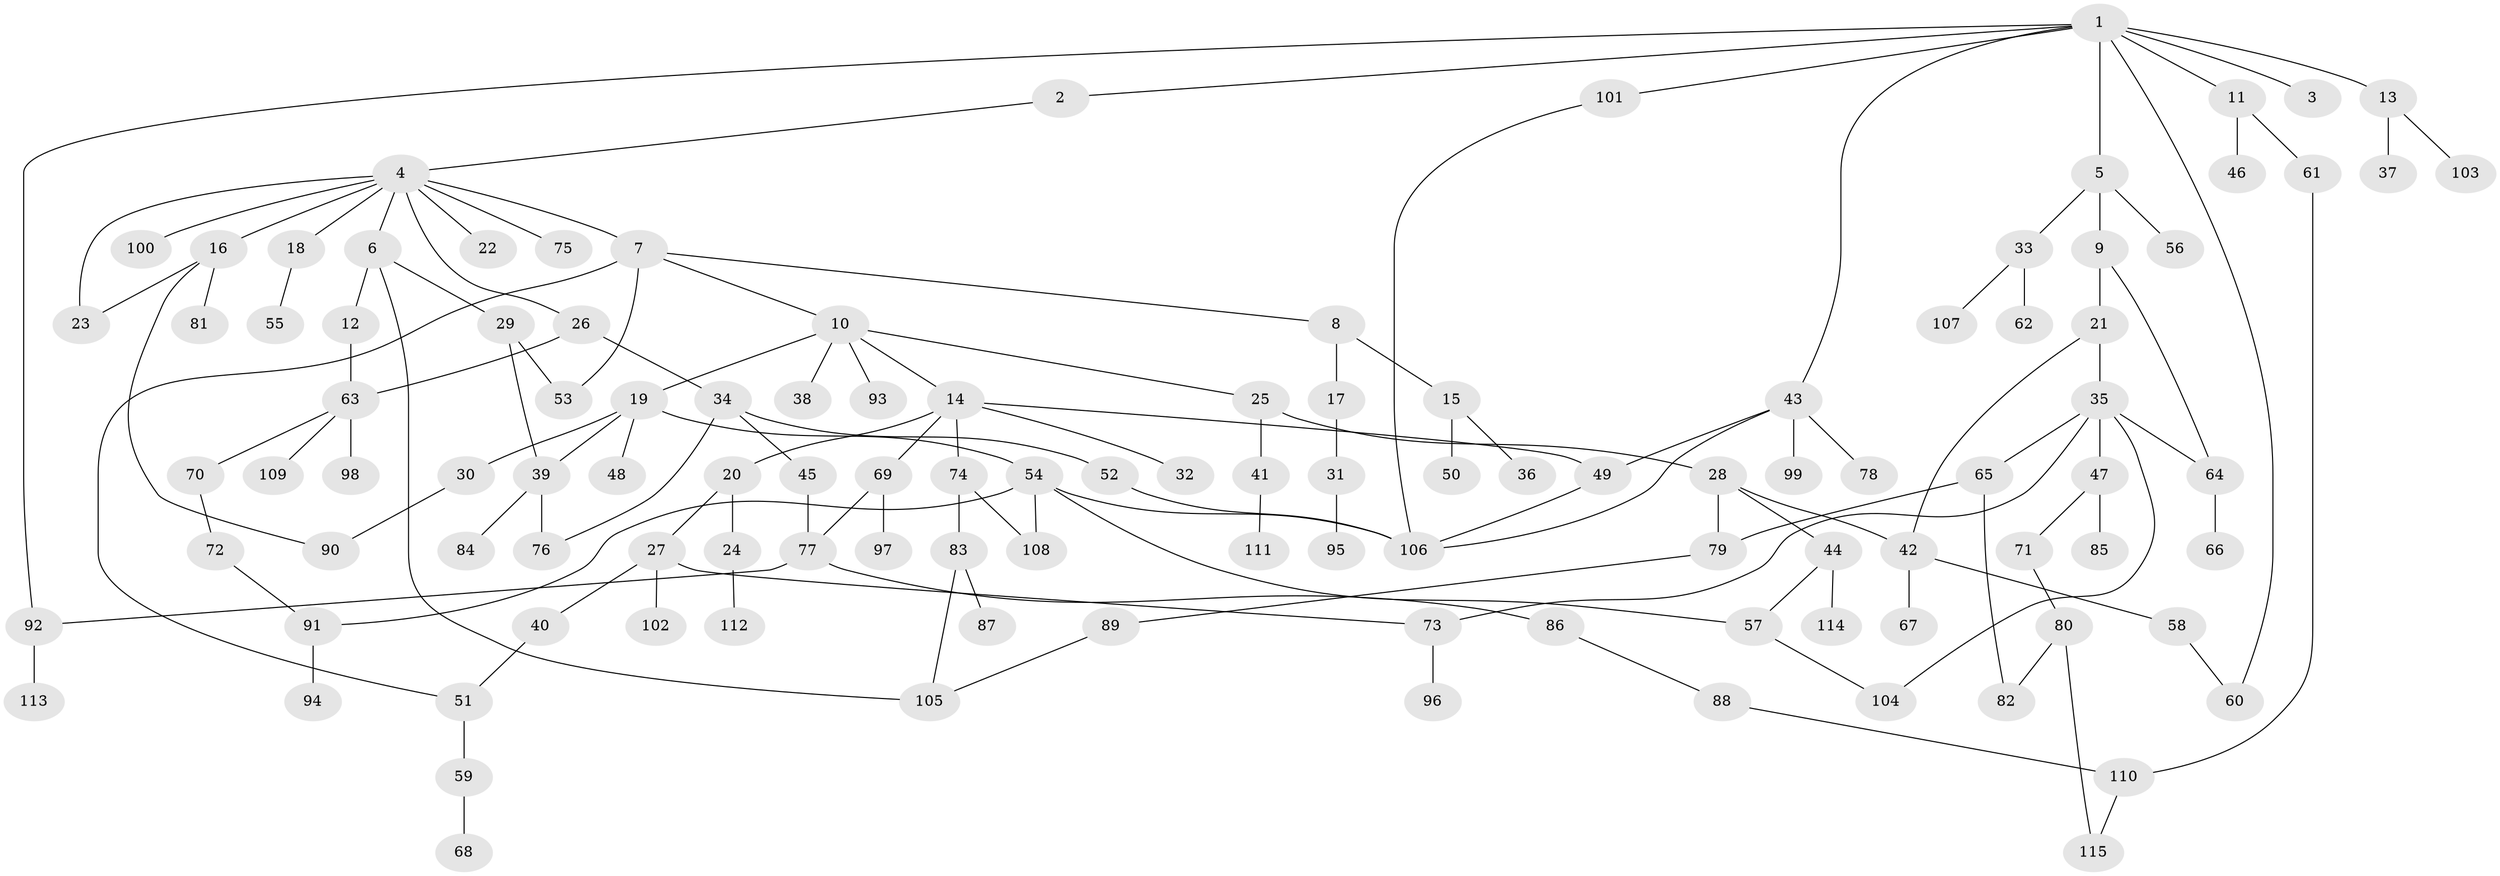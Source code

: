 // Generated by graph-tools (version 1.1) at 2025/49/03/09/25 03:49:22]
// undirected, 115 vertices, 142 edges
graph export_dot {
graph [start="1"]
  node [color=gray90,style=filled];
  1;
  2;
  3;
  4;
  5;
  6;
  7;
  8;
  9;
  10;
  11;
  12;
  13;
  14;
  15;
  16;
  17;
  18;
  19;
  20;
  21;
  22;
  23;
  24;
  25;
  26;
  27;
  28;
  29;
  30;
  31;
  32;
  33;
  34;
  35;
  36;
  37;
  38;
  39;
  40;
  41;
  42;
  43;
  44;
  45;
  46;
  47;
  48;
  49;
  50;
  51;
  52;
  53;
  54;
  55;
  56;
  57;
  58;
  59;
  60;
  61;
  62;
  63;
  64;
  65;
  66;
  67;
  68;
  69;
  70;
  71;
  72;
  73;
  74;
  75;
  76;
  77;
  78;
  79;
  80;
  81;
  82;
  83;
  84;
  85;
  86;
  87;
  88;
  89;
  90;
  91;
  92;
  93;
  94;
  95;
  96;
  97;
  98;
  99;
  100;
  101;
  102;
  103;
  104;
  105;
  106;
  107;
  108;
  109;
  110;
  111;
  112;
  113;
  114;
  115;
  1 -- 2;
  1 -- 3;
  1 -- 5;
  1 -- 11;
  1 -- 13;
  1 -- 43;
  1 -- 60;
  1 -- 92;
  1 -- 101;
  2 -- 4;
  4 -- 6;
  4 -- 7;
  4 -- 16;
  4 -- 18;
  4 -- 22;
  4 -- 23;
  4 -- 26;
  4 -- 75;
  4 -- 100;
  5 -- 9;
  5 -- 33;
  5 -- 56;
  6 -- 12;
  6 -- 29;
  6 -- 105;
  7 -- 8;
  7 -- 10;
  7 -- 51;
  7 -- 53;
  8 -- 15;
  8 -- 17;
  9 -- 21;
  9 -- 64;
  10 -- 14;
  10 -- 19;
  10 -- 25;
  10 -- 38;
  10 -- 93;
  11 -- 46;
  11 -- 61;
  12 -- 63;
  13 -- 37;
  13 -- 103;
  14 -- 20;
  14 -- 32;
  14 -- 49;
  14 -- 69;
  14 -- 74;
  15 -- 36;
  15 -- 50;
  16 -- 81;
  16 -- 90;
  16 -- 23;
  17 -- 31;
  18 -- 55;
  19 -- 30;
  19 -- 39;
  19 -- 48;
  19 -- 54;
  20 -- 24;
  20 -- 27;
  21 -- 35;
  21 -- 42;
  24 -- 112;
  25 -- 28;
  25 -- 41;
  26 -- 34;
  26 -- 63;
  27 -- 40;
  27 -- 73;
  27 -- 102;
  28 -- 42;
  28 -- 44;
  28 -- 79;
  29 -- 53;
  29 -- 39;
  30 -- 90;
  31 -- 95;
  33 -- 62;
  33 -- 107;
  34 -- 45;
  34 -- 52;
  34 -- 76;
  35 -- 47;
  35 -- 65;
  35 -- 104;
  35 -- 73;
  35 -- 64;
  39 -- 76;
  39 -- 84;
  40 -- 51;
  41 -- 111;
  42 -- 58;
  42 -- 67;
  43 -- 78;
  43 -- 99;
  43 -- 49;
  43 -- 106;
  44 -- 57;
  44 -- 114;
  45 -- 77;
  47 -- 71;
  47 -- 85;
  49 -- 106;
  51 -- 59;
  52 -- 106;
  54 -- 106;
  54 -- 91;
  54 -- 57;
  54 -- 108;
  57 -- 104;
  58 -- 60;
  59 -- 68;
  61 -- 110;
  63 -- 70;
  63 -- 98;
  63 -- 109;
  64 -- 66;
  65 -- 82;
  65 -- 79;
  69 -- 97;
  69 -- 77;
  70 -- 72;
  71 -- 80;
  72 -- 91;
  73 -- 96;
  74 -- 83;
  74 -- 108;
  77 -- 86;
  77 -- 92;
  79 -- 89;
  80 -- 82;
  80 -- 115;
  83 -- 87;
  83 -- 105;
  86 -- 88;
  88 -- 110;
  89 -- 105;
  91 -- 94;
  92 -- 113;
  101 -- 106;
  110 -- 115;
}

